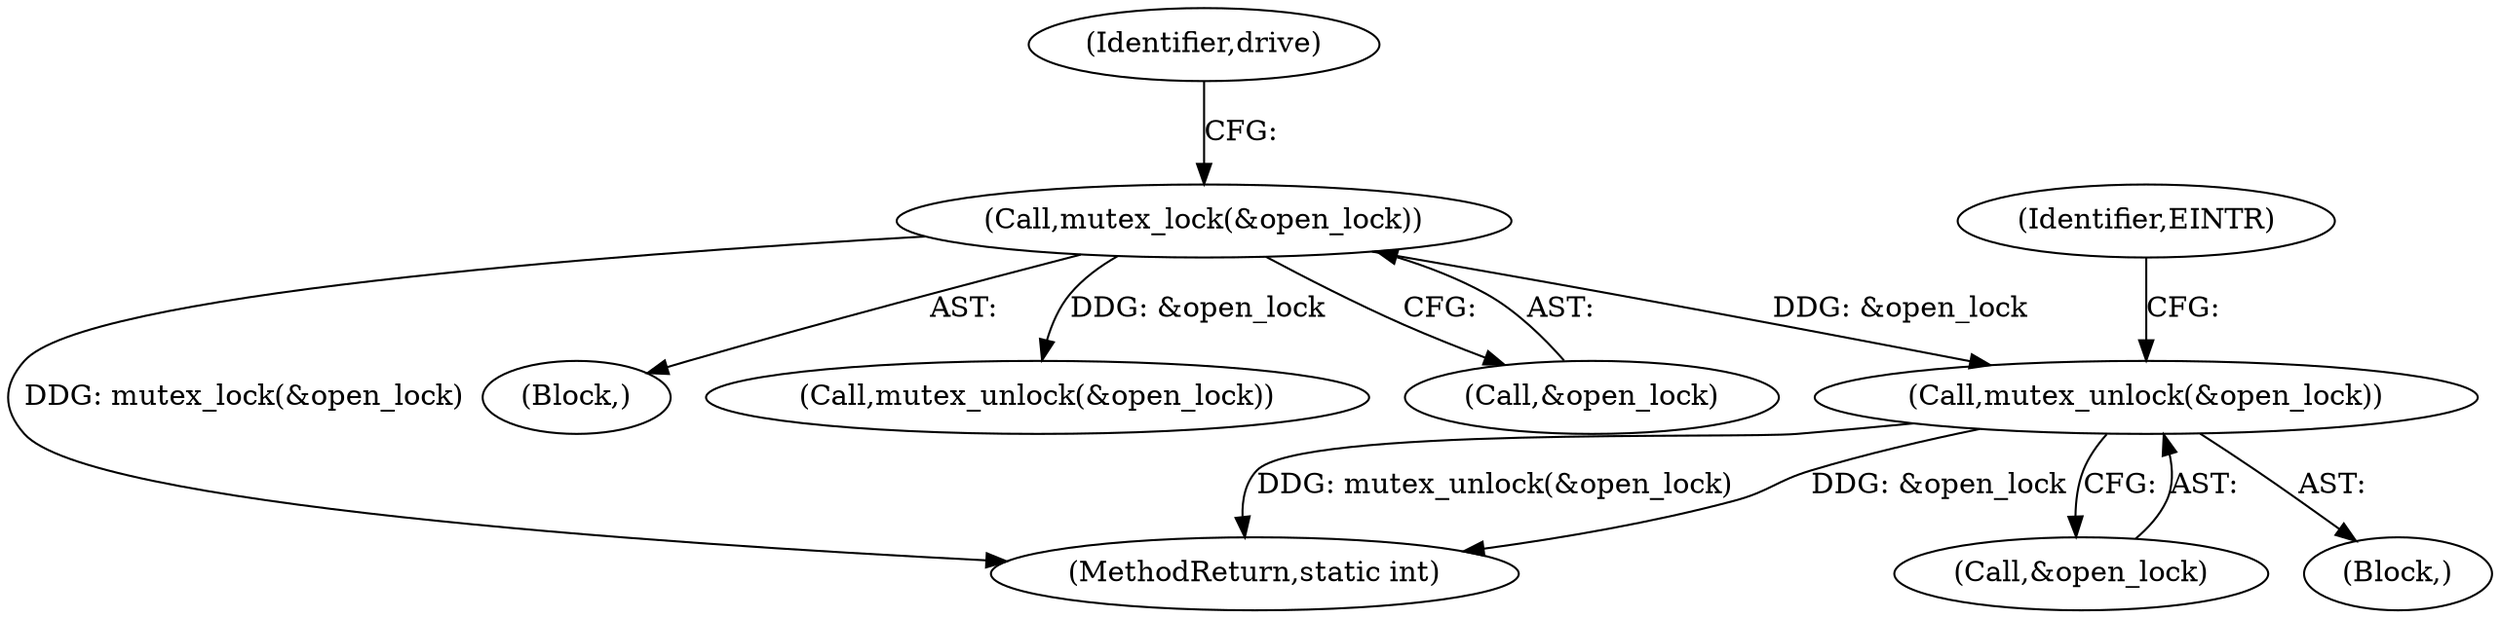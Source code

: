 digraph "0_linux_da99466ac243f15fbba65bd261bfc75ffa1532b6@API" {
"1000188" [label="(Call,mutex_unlock(&open_lock))"];
"1000181" [label="(Call,mutex_lock(&open_lock))"];
"1000187" [label="(Block,)"];
"1000386" [label="(MethodReturn,static int)"];
"1000173" [label="(Block,)"];
"1000272" [label="(Call,mutex_unlock(&open_lock))"];
"1000193" [label="(Identifier,EINTR)"];
"1000186" [label="(Identifier,drive)"];
"1000188" [label="(Call,mutex_unlock(&open_lock))"];
"1000189" [label="(Call,&open_lock)"];
"1000181" [label="(Call,mutex_lock(&open_lock))"];
"1000182" [label="(Call,&open_lock)"];
"1000188" -> "1000187"  [label="AST: "];
"1000188" -> "1000189"  [label="CFG: "];
"1000189" -> "1000188"  [label="AST: "];
"1000193" -> "1000188"  [label="CFG: "];
"1000188" -> "1000386"  [label="DDG: mutex_unlock(&open_lock)"];
"1000188" -> "1000386"  [label="DDG: &open_lock"];
"1000181" -> "1000188"  [label="DDG: &open_lock"];
"1000181" -> "1000173"  [label="AST: "];
"1000181" -> "1000182"  [label="CFG: "];
"1000182" -> "1000181"  [label="AST: "];
"1000186" -> "1000181"  [label="CFG: "];
"1000181" -> "1000386"  [label="DDG: mutex_lock(&open_lock)"];
"1000181" -> "1000272"  [label="DDG: &open_lock"];
}
